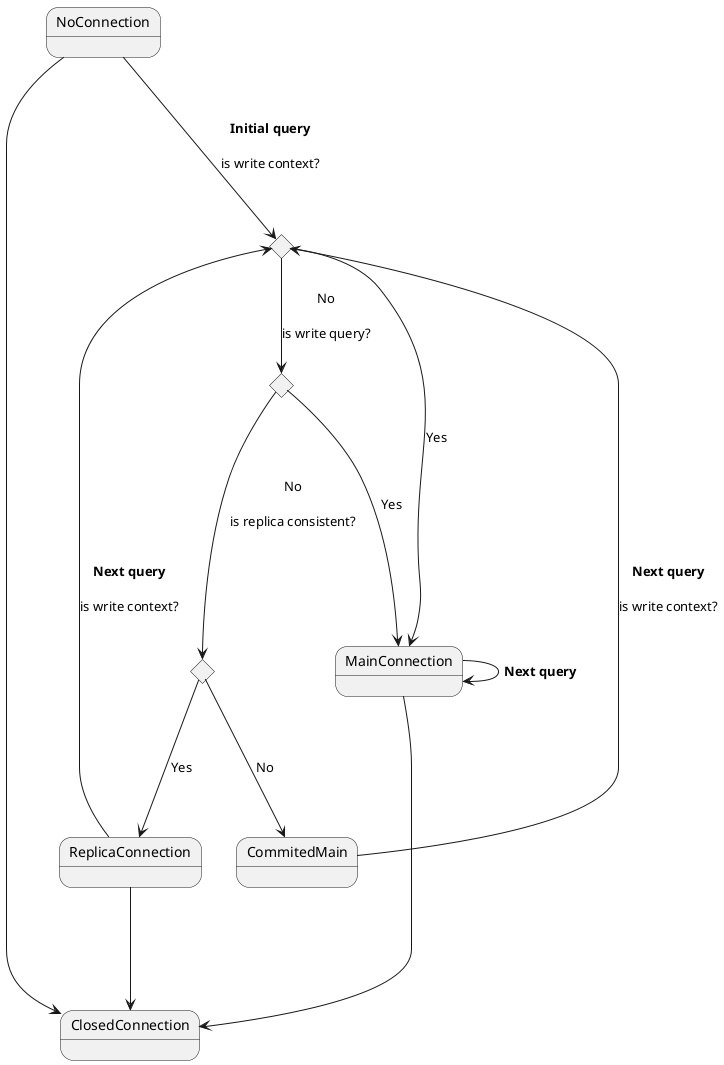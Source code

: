 @startuml
state isWriteContext <<choice>>
state isWriteQuery <<choice>>
state isReplicaConsistent <<choice>>


NoConnection   ---> isWriteContext : **Initial query**\n\nis write context?
isWriteContext ---> MainConnection   : Yes

isWriteContext --> isWriteQuery : No\n\nis write query?
isWriteQuery ---> MainConnection : Yes
isWriteQuery ---> isReplicaConsistent: No\n\nis replica consistent?

isReplicaConsistent ---> ReplicaConnection : Yes
isReplicaConsistent ---> CommitedMain : No
CommitedMain ---> isWriteContext : **Next query**\n\nis write context?

MainConnection ---> MainConnection : **Next query**
ReplicaConnection ---> isWriteContext : **Next query**\n\nis write context?

NoConnection ---> ClosedConnection
MainConnection ---> ClosedConnection
ReplicaConnection ---> ClosedConnection

@enduml

